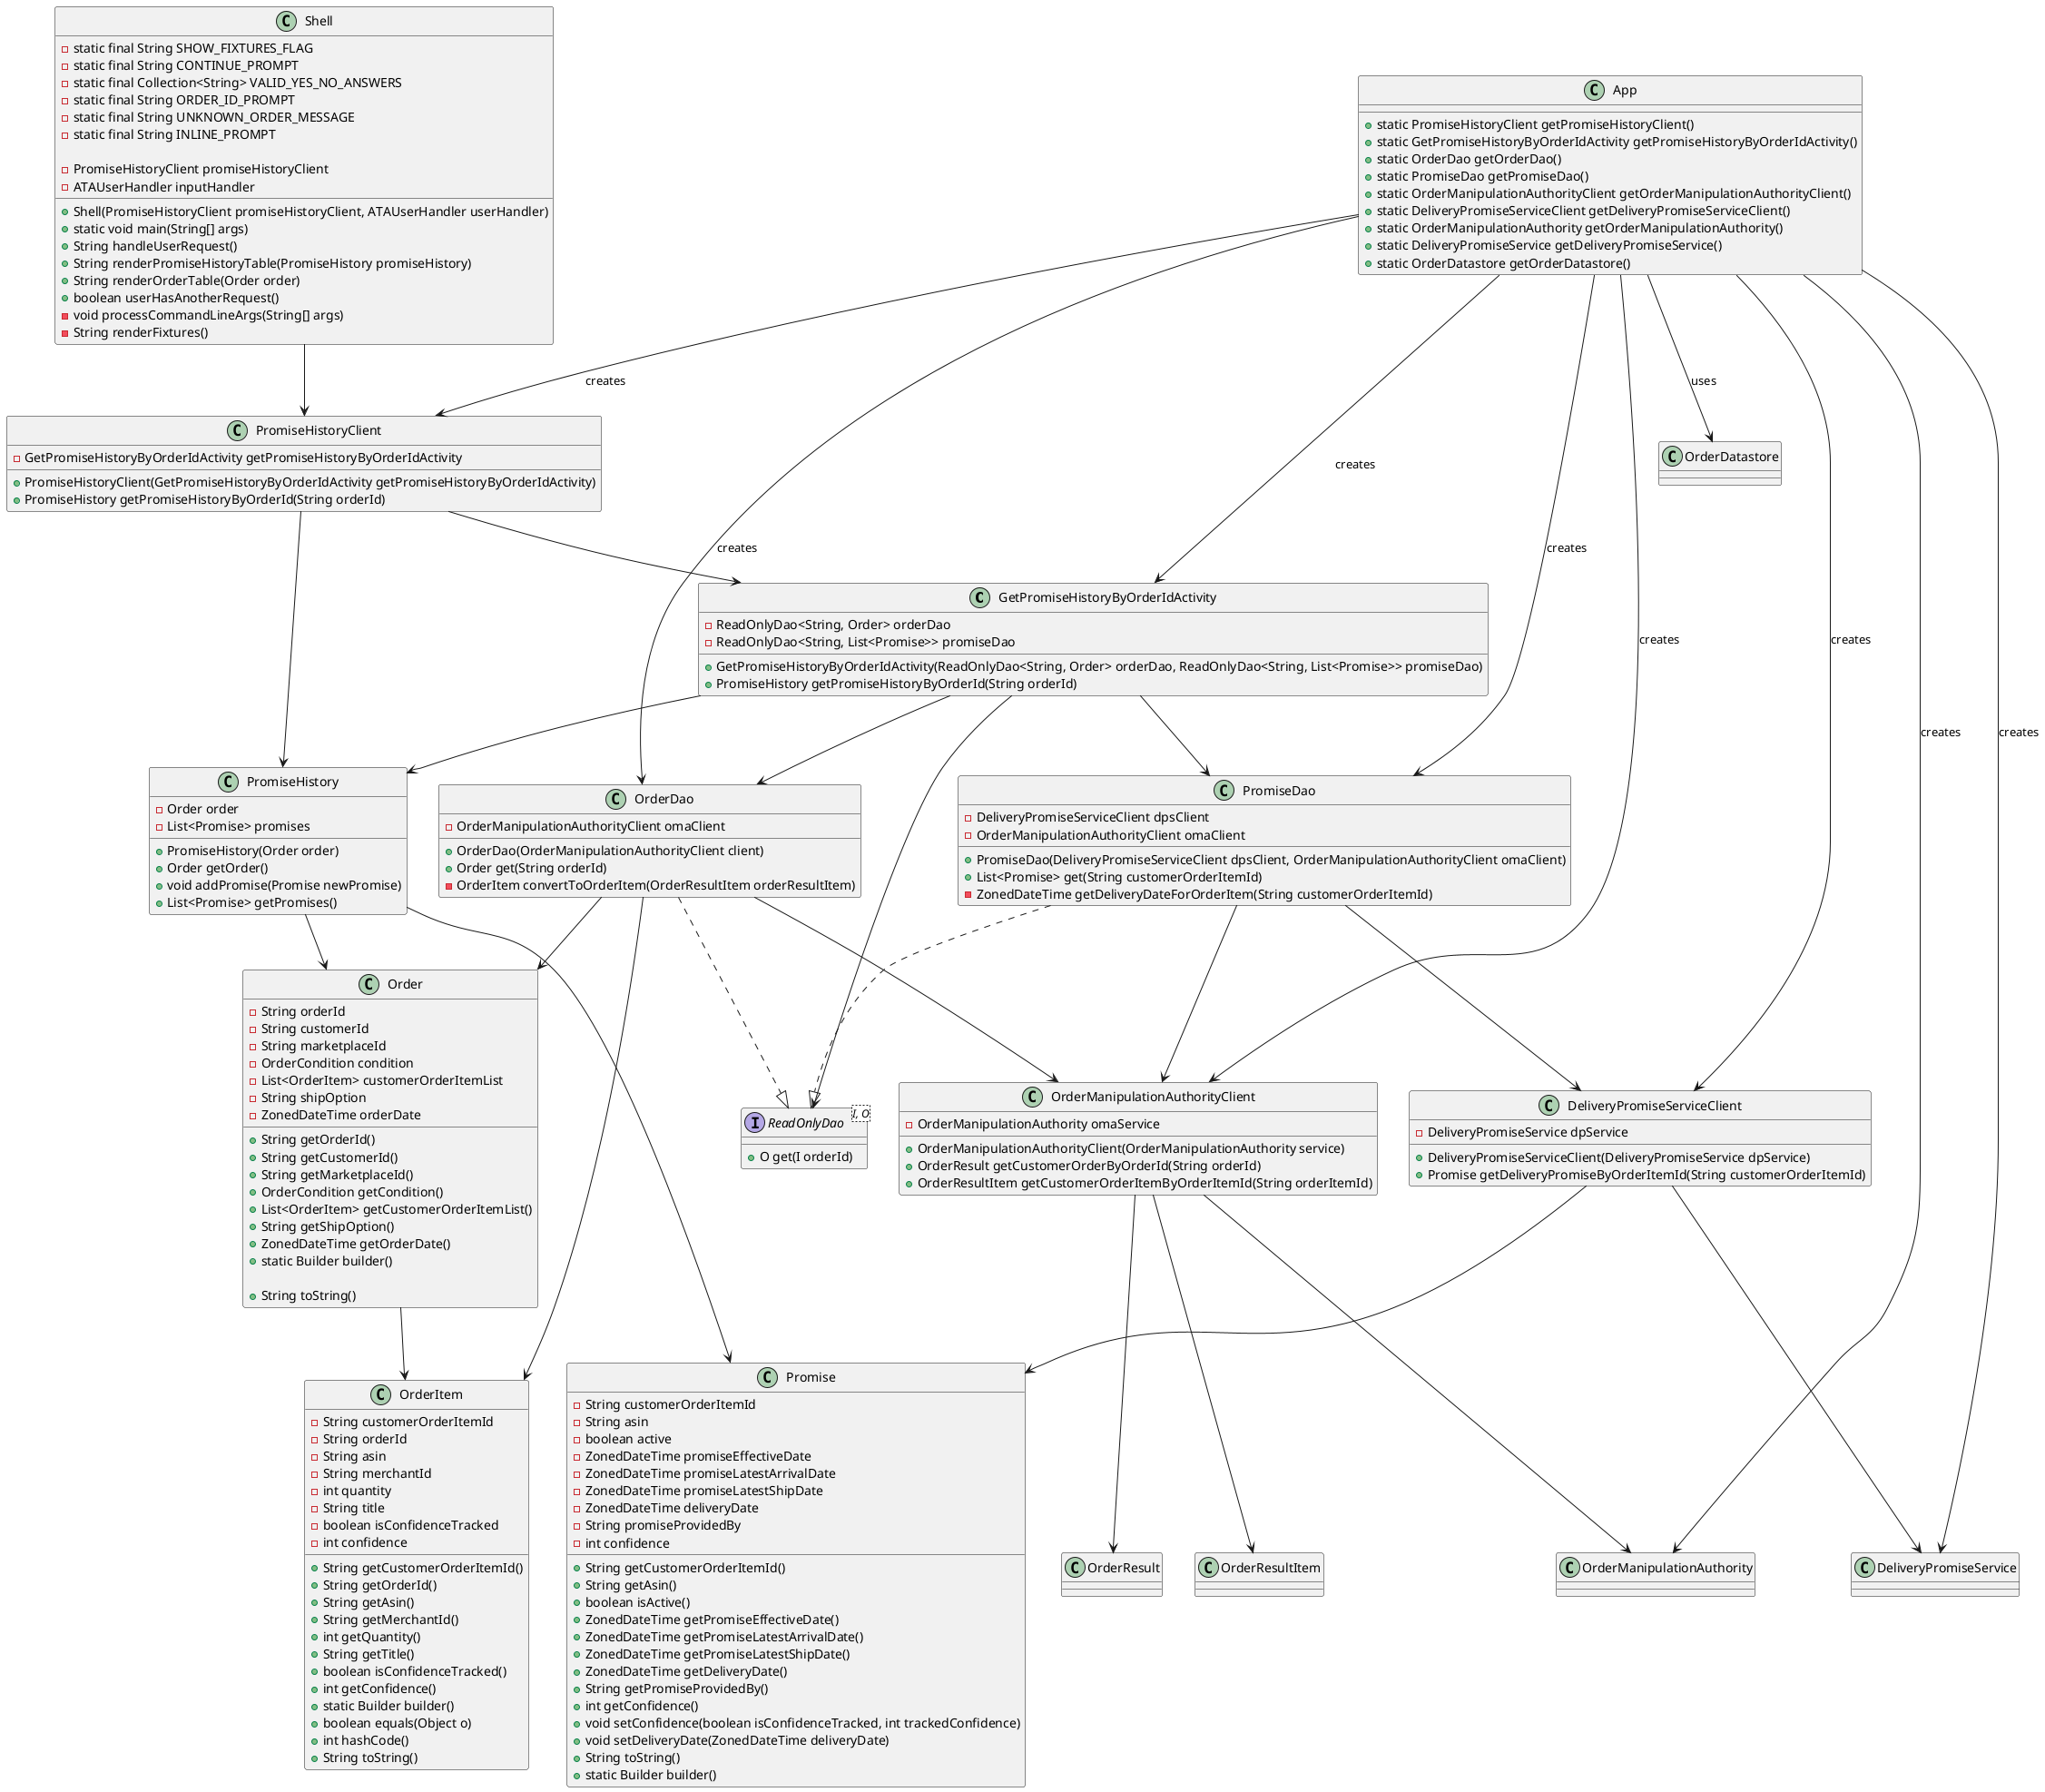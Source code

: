@startuml
'https://plantuml.com/class-diagram

class GetPromiseHistoryByOrderIdActivity {
    - ReadOnlyDao<String, Order> orderDao
    - ReadOnlyDao<String, List<Promise>> promiseDao

    + GetPromiseHistoryByOrderIdActivity(ReadOnlyDao<String, Order> orderDao, ReadOnlyDao<String, List<Promise>> promiseDao)
    + PromiseHistory getPromiseHistoryByOrderId(String orderId)
}

class OrderDao {
    - OrderManipulationAuthorityClient omaClient

    + OrderDao(OrderManipulationAuthorityClient client)
    + Order get(String orderId)
    - OrderItem convertToOrderItem(OrderResultItem orderResultItem)
}

class PromiseDao {
    - DeliveryPromiseServiceClient dpsClient
    - OrderManipulationAuthorityClient omaClient

    + PromiseDao(DeliveryPromiseServiceClient dpsClient, OrderManipulationAuthorityClient omaClient)
    + List<Promise> get(String customerOrderItemId)
    - ZonedDateTime getDeliveryDateForOrderItem(String customerOrderItemId)
}

interface ReadOnlyDao<I, O> {
    + O get(I orderId)
}

class DeliveryPromiseServiceClient {
    - DeliveryPromiseService dpService

    + DeliveryPromiseServiceClient(DeliveryPromiseService dpService)
    + Promise getDeliveryPromiseByOrderItemId(String customerOrderItemId)
}

class OrderManipulationAuthorityClient {
    - OrderManipulationAuthority omaService

    + OrderManipulationAuthorityClient(OrderManipulationAuthority service)
    + OrderResult getCustomerOrderByOrderId(String orderId)
    + OrderResultItem getCustomerOrderItemByOrderItemId(String orderItemId)
}

class PromiseHistoryClient {
    - GetPromiseHistoryByOrderIdActivity getPromiseHistoryByOrderIdActivity

    + PromiseHistoryClient(GetPromiseHistoryByOrderIdActivity getPromiseHistoryByOrderIdActivity)
    + PromiseHistory getPromiseHistoryByOrderId(String orderId)
}

class Order {
    - String orderId
    - String customerId
    - String marketplaceId
    - OrderCondition condition
    - List<OrderItem> customerOrderItemList
    - String shipOption
    - ZonedDateTime orderDate

    + String getOrderId()
    + String getCustomerId()
    + String getMarketplaceId()
    + OrderCondition getCondition()
    + List<OrderItem> getCustomerOrderItemList()
    + String getShipOption()
    + ZonedDateTime getOrderDate()
    + static Builder builder()

    + String toString()
}

class OrderItem {
    - String customerOrderItemId
    - String orderId
    - String asin
    - String merchantId
    - int quantity
    - String title
    - boolean isConfidenceTracked
    - int confidence

    + String getCustomerOrderItemId()
    + String getOrderId()
    + String getAsin()
    + String getMerchantId()
    + int getQuantity()
    + String getTitle()
    + boolean isConfidenceTracked()
    + int getConfidence()
    + static Builder builder()
    + boolean equals(Object o)
    + int hashCode()
    + String toString()
}

class Promise {
    - String customerOrderItemId
    - String asin
    - boolean active
    - ZonedDateTime promiseEffectiveDate
    - ZonedDateTime promiseLatestArrivalDate
    - ZonedDateTime promiseLatestShipDate
    - ZonedDateTime deliveryDate
    - String promiseProvidedBy
    - int confidence

    + String getCustomerOrderItemId()
    + String getAsin()
    + boolean isActive()
    + ZonedDateTime getPromiseEffectiveDate()
    + ZonedDateTime getPromiseLatestArrivalDate()
    + ZonedDateTime getPromiseLatestShipDate()
    + ZonedDateTime getDeliveryDate()
    + String getPromiseProvidedBy()
    + int getConfidence()
    + void setConfidence(boolean isConfidenceTracked, int trackedConfidence)
    + void setDeliveryDate(ZonedDateTime deliveryDate)
    + String toString()
    + static Builder builder()
}

class PromiseHistory {
    - Order order
    - List<Promise> promises

    + PromiseHistory(Order order)
    + Order getOrder()
    + void addPromise(Promise newPromise)
    + List<Promise> getPromises()
}

class App {
    + static PromiseHistoryClient getPromiseHistoryClient()
    + static GetPromiseHistoryByOrderIdActivity getPromiseHistoryByOrderIdActivity()
    + static OrderDao getOrderDao()
    + static PromiseDao getPromiseDao()
    + static OrderManipulationAuthorityClient getOrderManipulationAuthorityClient()
    + static DeliveryPromiseServiceClient getDeliveryPromiseServiceClient()
    + static OrderManipulationAuthority getOrderManipulationAuthority()
    + static DeliveryPromiseService getDeliveryPromiseService()
    + static OrderDatastore getOrderDatastore()
}

class Shell {
    - static final String SHOW_FIXTURES_FLAG
    - static final String CONTINUE_PROMPT
    - static final Collection<String> VALID_YES_NO_ANSWERS
    - static final String ORDER_ID_PROMPT
    - static final String UNKNOWN_ORDER_MESSAGE
    - static final String INLINE_PROMPT

    - PromiseHistoryClient promiseHistoryClient
    - ATAUserHandler inputHandler

    + Shell(PromiseHistoryClient promiseHistoryClient, ATAUserHandler userHandler)
    + static void main(String[] args)
    + String handleUserRequest()
    + String renderPromiseHistoryTable(PromiseHistory promiseHistory)
    + String renderOrderTable(Order order)
    + boolean userHasAnotherRequest()
    - void processCommandLineArgs(String[] args)
    - String renderFixtures()
}

GetPromiseHistoryByOrderIdActivity --> PromiseDao
GetPromiseHistoryByOrderIdActivity --> PromiseHistory
GetPromiseHistoryByOrderIdActivity --> OrderDao
GetPromiseHistoryByOrderIdActivity --> ReadOnlyDao

OrderDao --> Order
OrderDao --> OrderItem
OrderDao --> OrderManipulationAuthorityClient
OrderDao ..|> ReadOnlyDao

PromiseDao ..|> ReadOnlyDao
PromiseDao --> DeliveryPromiseServiceClient
PromiseDao --> OrderManipulationAuthorityClient

DeliveryPromiseServiceClient --> Promise
DeliveryPromiseServiceClient --> DeliveryPromiseService

OrderManipulationAuthorityClient --> OrderResult
OrderManipulationAuthorityClient --> OrderResultItem
OrderManipulationAuthorityClient --> OrderManipulationAuthority

PromiseHistoryClient --> PromiseHistory
PromiseHistoryClient --> GetPromiseHistoryByOrderIdActivity

PromiseHistory --> Order
PromiseHistory --> Promise

Order --> OrderItem

Shell --> PromiseHistoryClient

App --> PromiseHistoryClient : creates
App --> GetPromiseHistoryByOrderIdActivity : creates
App --> OrderDao : creates
App --> PromiseDao : creates
App --> OrderManipulationAuthorityClient : creates
App --> DeliveryPromiseServiceClient : creates
App --> OrderManipulationAuthority : creates
App --> DeliveryPromiseService : creates
App --> OrderDatastore : uses

@enduml
